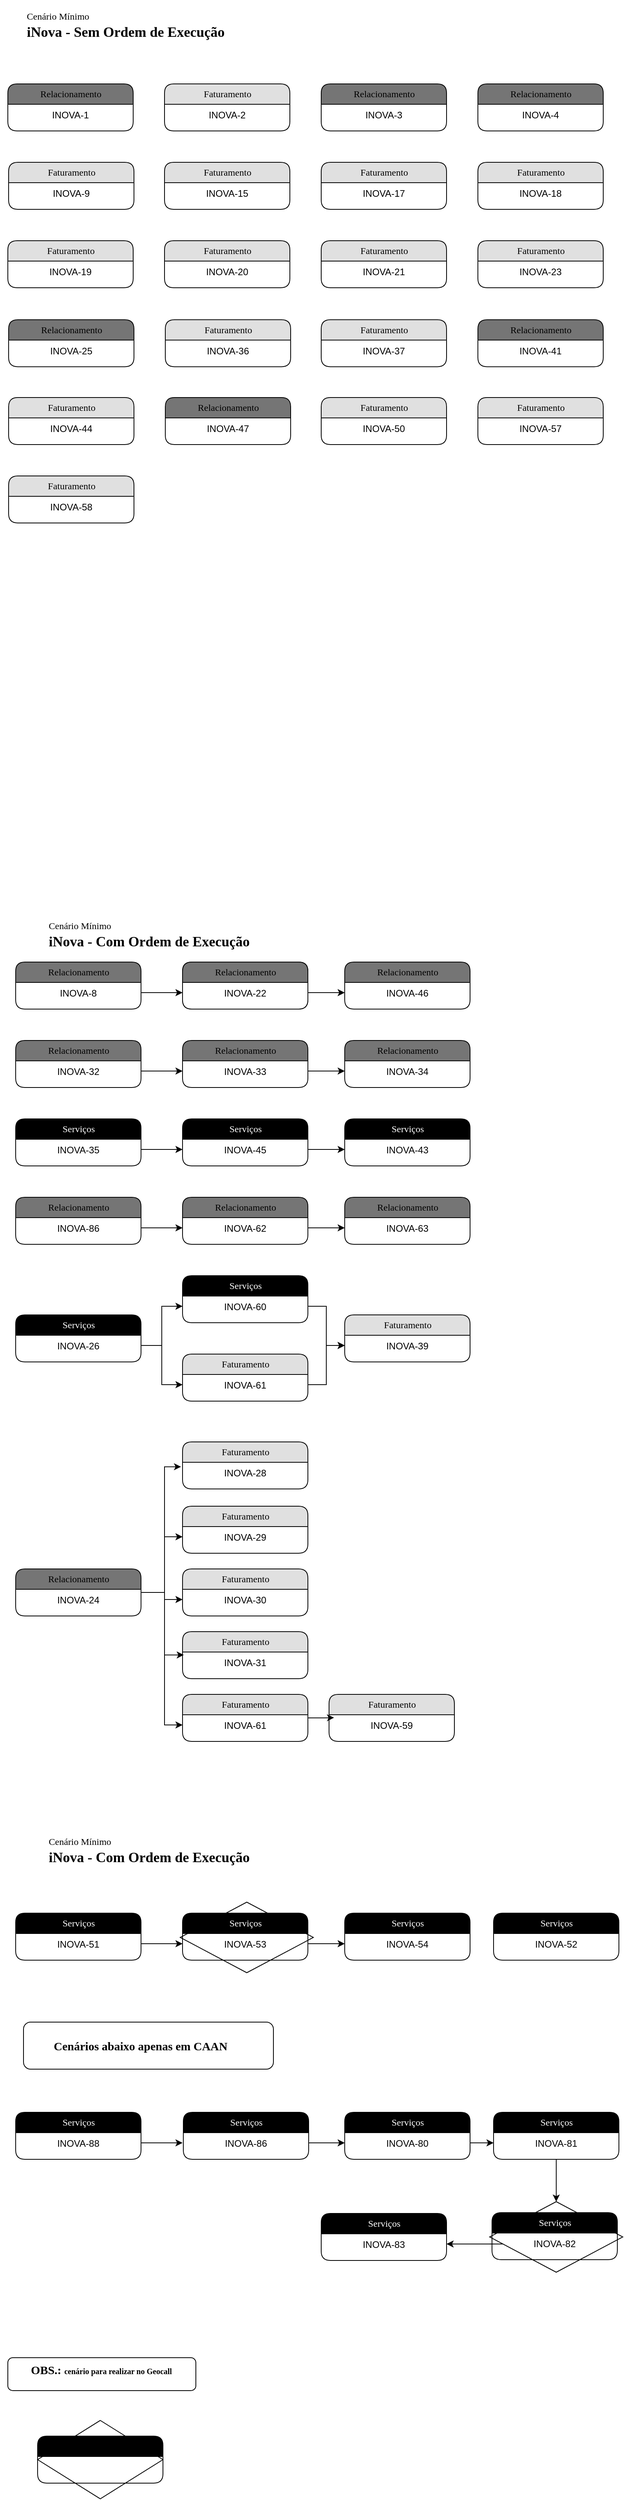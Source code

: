 <mxfile version="25.0.3">
  <diagram name="Page-1" id="5d7acffa-a066-3a61-03fe-96351882024d">
    <mxGraphModel dx="1105" dy="1634" grid="1" gridSize="10" guides="1" tooltips="1" connect="1" arrows="1" fold="1" page="1" pageScale="1" pageWidth="827" pageHeight="1169" background="#ffffff" math="0" shadow="0">
      <root>
        <mxCell id="0" />
        <mxCell id="1" parent="0" />
        <mxCell id="21ea969265ad0168-6" value="Relacionamento" style="swimlane;html=1;fontStyle=0;childLayout=stackLayout;horizontal=1;startSize=26;fillColor=#757575;horizontalStack=0;resizeParent=1;resizeLast=0;collapsible=0;marginBottom=0;swimlaneFillColor=default;align=center;rounded=1;shadow=0;comic=0;labelBackgroundColor=none;strokeWidth=1;fontFamily=Verdana;fontSize=12;swimlaneLine=1;arcSize=15;" parent="1" vertex="1">
          <mxGeometry x="30" y="-1052" width="160" height="60" as="geometry">
            <mxRectangle x="100" y="-737" width="140" height="30" as="alternateBounds" />
          </mxGeometry>
        </mxCell>
        <mxCell id="21ea969265ad0168-7" value="INOVA-1" style="text;html=1;strokeColor=none;fillColor=none;spacingLeft=4;spacingRight=4;whiteSpace=wrap;overflow=hidden;rotatable=0;points=[[0,0.5],[1,0.5]];portConstraint=eastwest;align=center;" parent="21ea969265ad0168-6" vertex="1">
          <mxGeometry y="26" width="160" height="26" as="geometry" />
        </mxCell>
        <mxCell id="HDJxrZw4YMF6eCiUrIUL-1" value="&lt;div style=&quot;text-align: left;&quot;&gt;&lt;span data-darkreader-inline-color=&quot;&quot; data-darkreader-inline-bgcolor=&quot;&quot; style=&quot;background-color: initial; color: rgb(0, 0, 0); --darkreader-inline-bgcolor: initial; --darkreader-inline-color: var(--darkreader-text-000000, #e8e6e3); font-weight: normal;&quot;&gt;&lt;font style=&quot;font-size: 12px;&quot;&gt;Cenário Mínimo&lt;/font&gt;&lt;/span&gt;&lt;/div&gt;&lt;div&gt;&lt;div&gt;iNova - Sem Ordem de Execução&lt;/div&gt;&lt;/div&gt;" style="text;html=1;align=center;verticalAlign=middle;resizable=0;points=[];autosize=1;strokeColor=none;fillColor=none;fontFamily=Verdana;fontStyle=1;fontSize=18;" vertex="1" parent="1">
          <mxGeometry x="20" y="-1159" width="320" height="60" as="geometry" />
        </mxCell>
        <mxCell id="HDJxrZw4YMF6eCiUrIUL-4" value="Faturamento" style="swimlane;html=1;fontStyle=0;childLayout=stackLayout;horizontal=1;startSize=26;fillColor=#e0e0e0;horizontalStack=0;resizeParent=1;resizeLast=0;collapsible=0;marginBottom=0;swimlaneFillColor=#ffffff;align=center;rounded=1;shadow=0;comic=0;labelBackgroundColor=none;strokeWidth=1;fontFamily=Verdana;fontSize=12;arcSize=15;" vertex="1" parent="1">
          <mxGeometry x="230" y="-1052" width="160" height="60" as="geometry" />
        </mxCell>
        <mxCell id="HDJxrZw4YMF6eCiUrIUL-5" value="INOVA-2" style="text;html=1;strokeColor=none;fillColor=none;spacingLeft=4;spacingRight=4;whiteSpace=wrap;overflow=hidden;rotatable=0;points=[[0,0.5],[1,0.5]];portConstraint=eastwest;align=center;" vertex="1" parent="HDJxrZw4YMF6eCiUrIUL-4">
          <mxGeometry y="26" width="160" height="26" as="geometry" />
        </mxCell>
        <mxCell id="HDJxrZw4YMF6eCiUrIUL-6" value="Faturamento" style="swimlane;html=1;fontStyle=0;childLayout=stackLayout;horizontal=1;startSize=26;fillColor=#e0e0e0;horizontalStack=0;resizeParent=1;resizeLast=0;collapsible=0;marginBottom=0;swimlaneFillColor=#ffffff;align=center;rounded=1;shadow=0;comic=0;labelBackgroundColor=none;strokeWidth=1;fontFamily=Verdana;fontSize=12" vertex="1" parent="1">
          <mxGeometry x="630" y="-852" width="160" height="60" as="geometry" />
        </mxCell>
        <mxCell id="HDJxrZw4YMF6eCiUrIUL-7" value="INOVA-23" style="text;html=1;strokeColor=none;fillColor=none;spacingLeft=4;spacingRight=4;whiteSpace=wrap;overflow=hidden;rotatable=0;points=[[0,0.5],[1,0.5]];portConstraint=eastwest;align=center;" vertex="1" parent="HDJxrZw4YMF6eCiUrIUL-6">
          <mxGeometry y="26" width="160" height="26" as="geometry" />
        </mxCell>
        <mxCell id="HDJxrZw4YMF6eCiUrIUL-8" value="Relacionamento" style="swimlane;html=1;fontStyle=0;childLayout=stackLayout;horizontal=1;startSize=26;fillColor=#757575;horizontalStack=0;resizeParent=1;resizeLast=0;collapsible=0;marginBottom=0;swimlaneFillColor=#ffffff;align=center;rounded=1;shadow=0;comic=0;labelBackgroundColor=none;strokeWidth=1;fontFamily=Verdana;fontSize=12;arcSize=15;" vertex="1" parent="1">
          <mxGeometry x="630" y="-1052" width="160" height="60" as="geometry" />
        </mxCell>
        <mxCell id="HDJxrZw4YMF6eCiUrIUL-9" value="INOVA-4" style="text;html=1;strokeColor=none;fillColor=none;spacingLeft=4;spacingRight=4;whiteSpace=wrap;overflow=hidden;rotatable=0;points=[[0,0.5],[1,0.5]];portConstraint=eastwest;align=center;" vertex="1" parent="HDJxrZw4YMF6eCiUrIUL-8">
          <mxGeometry y="26" width="160" height="26" as="geometry" />
        </mxCell>
        <mxCell id="HDJxrZw4YMF6eCiUrIUL-10" value="Relacionamento" style="swimlane;html=1;fontStyle=0;childLayout=stackLayout;horizontal=1;startSize=26;fillColor=#757575;horizontalStack=0;resizeParent=1;resizeLast=0;collapsible=0;marginBottom=0;swimlaneFillColor=#ffffff;align=center;rounded=1;shadow=0;comic=0;labelBackgroundColor=none;strokeWidth=1;fontFamily=Verdana;fontSize=12;arcSize=15;" vertex="1" parent="1">
          <mxGeometry x="430" y="-1052" width="160" height="60" as="geometry" />
        </mxCell>
        <mxCell id="HDJxrZw4YMF6eCiUrIUL-11" value="INOVA-3" style="text;html=1;strokeColor=none;fillColor=none;spacingLeft=4;spacingRight=4;whiteSpace=wrap;overflow=hidden;rotatable=0;points=[[0,0.5],[1,0.5]];portConstraint=eastwest;align=center;collapsible=0;" vertex="1" parent="HDJxrZw4YMF6eCiUrIUL-10">
          <mxGeometry y="26" width="160" height="26" as="geometry" />
        </mxCell>
        <mxCell id="HDJxrZw4YMF6eCiUrIUL-12" value="Faturamento" style="swimlane;html=1;fontStyle=0;childLayout=stackLayout;horizontal=1;startSize=26;fillColor=#e0e0e0;horizontalStack=0;resizeParent=1;resizeLast=0;collapsible=0;marginBottom=0;swimlaneFillColor=#ffffff;align=center;rounded=1;shadow=0;comic=0;labelBackgroundColor=none;strokeWidth=1;fontFamily=Verdana;fontSize=12;arcSize=15;" vertex="1" parent="1">
          <mxGeometry x="31" y="-952" width="160" height="60" as="geometry" />
        </mxCell>
        <mxCell id="HDJxrZw4YMF6eCiUrIUL-13" value="INOVA-9" style="text;html=1;strokeColor=none;fillColor=none;spacingLeft=4;spacingRight=4;whiteSpace=wrap;overflow=hidden;rotatable=0;points=[[0,0.5],[1,0.5]];portConstraint=eastwest;align=center;" vertex="1" parent="HDJxrZw4YMF6eCiUrIUL-12">
          <mxGeometry y="26" width="160" height="26" as="geometry" />
        </mxCell>
        <mxCell id="HDJxrZw4YMF6eCiUrIUL-16" value="Faturamento" style="swimlane;html=1;fontStyle=0;childLayout=stackLayout;horizontal=1;startSize=26;fillColor=#e0e0e0;horizontalStack=0;resizeParent=1;resizeLast=0;collapsible=0;marginBottom=0;swimlaneFillColor=#ffffff;align=center;rounded=1;shadow=0;comic=0;labelBackgroundColor=none;strokeWidth=1;fontFamily=Verdana;fontSize=12;arcSize=15;" vertex="1" parent="1">
          <mxGeometry x="630" y="-952" width="160" height="60" as="geometry" />
        </mxCell>
        <mxCell id="HDJxrZw4YMF6eCiUrIUL-17" value="INOVA-18" style="text;html=1;strokeColor=none;fillColor=none;spacingLeft=4;spacingRight=4;whiteSpace=wrap;overflow=hidden;rotatable=0;points=[[0,0.5],[1,0.5]];portConstraint=eastwest;align=center;" vertex="1" parent="HDJxrZw4YMF6eCiUrIUL-16">
          <mxGeometry y="26" width="160" height="26" as="geometry" />
        </mxCell>
        <mxCell id="HDJxrZw4YMF6eCiUrIUL-18" value="Faturamento" style="swimlane;html=1;fontStyle=0;childLayout=stackLayout;horizontal=1;startSize=26;fillColor=#e0e0e0;horizontalStack=0;resizeParent=1;resizeLast=0;collapsible=0;marginBottom=0;swimlaneFillColor=#ffffff;align=center;rounded=1;shadow=0;comic=0;labelBackgroundColor=none;strokeWidth=1;fontFamily=Verdana;fontSize=12;arcSize=15;" vertex="1" parent="1">
          <mxGeometry x="430" y="-952" width="160" height="60" as="geometry" />
        </mxCell>
        <mxCell id="HDJxrZw4YMF6eCiUrIUL-19" value="INOVA-17" style="text;html=1;strokeColor=none;fillColor=none;spacingLeft=4;spacingRight=4;whiteSpace=wrap;overflow=hidden;rotatable=0;points=[[0,0.5],[1,0.5]];portConstraint=eastwest;align=center;" vertex="1" parent="HDJxrZw4YMF6eCiUrIUL-18">
          <mxGeometry y="26" width="160" height="26" as="geometry" />
        </mxCell>
        <mxCell id="HDJxrZw4YMF6eCiUrIUL-20" value="Faturamento" style="swimlane;html=1;fontStyle=0;childLayout=stackLayout;horizontal=1;startSize=26;fillColor=#e0e0e0;horizontalStack=0;resizeParent=1;resizeLast=0;collapsible=0;marginBottom=0;swimlaneFillColor=#ffffff;align=center;rounded=1;shadow=0;comic=0;labelBackgroundColor=none;strokeWidth=1;fontFamily=Verdana;fontSize=12;arcSize=15;" vertex="1" parent="1">
          <mxGeometry x="230" y="-952" width="160" height="60" as="geometry" />
        </mxCell>
        <mxCell id="HDJxrZw4YMF6eCiUrIUL-21" value="INOVA-15" style="text;html=1;strokeColor=none;fillColor=none;spacingLeft=4;spacingRight=4;whiteSpace=wrap;overflow=hidden;rotatable=0;points=[[0,0.5],[1,0.5]];portConstraint=eastwest;align=center;" vertex="1" parent="HDJxrZw4YMF6eCiUrIUL-20">
          <mxGeometry y="26" width="160" height="26" as="geometry" />
        </mxCell>
        <mxCell id="HDJxrZw4YMF6eCiUrIUL-22" value="Faturamento" style="swimlane;html=1;fontStyle=0;childLayout=stackLayout;horizontal=1;startSize=26;fillColor=#e0e0e0;horizontalStack=0;resizeParent=1;resizeLast=0;collapsible=0;marginBottom=0;swimlaneFillColor=#ffffff;align=center;rounded=1;shadow=0;comic=0;labelBackgroundColor=none;strokeWidth=1;fontFamily=Verdana;fontSize=12;arcSize=15;" vertex="1" parent="1">
          <mxGeometry x="30" y="-852" width="160" height="60" as="geometry" />
        </mxCell>
        <mxCell id="HDJxrZw4YMF6eCiUrIUL-23" value="INOVA-19" style="text;html=1;strokeColor=none;fillColor=none;spacingLeft=4;spacingRight=4;whiteSpace=wrap;overflow=hidden;rotatable=0;points=[[0,0.5],[1,0.5]];portConstraint=eastwest;align=center;" vertex="1" parent="HDJxrZw4YMF6eCiUrIUL-22">
          <mxGeometry y="26" width="160" height="26" as="geometry" />
        </mxCell>
        <mxCell id="HDJxrZw4YMF6eCiUrIUL-47" value="Faturamento" style="swimlane;html=1;fontStyle=0;childLayout=stackLayout;horizontal=1;startSize=26;fillColor=#e0e0e0;horizontalStack=0;resizeParent=1;resizeLast=0;collapsible=0;marginBottom=0;swimlaneFillColor=#ffffff;align=center;rounded=1;shadow=0;comic=0;labelBackgroundColor=none;strokeWidth=1;fontFamily=Verdana;fontSize=12" vertex="1" parent="1">
          <mxGeometry x="630" y="-652" width="160" height="60" as="geometry" />
        </mxCell>
        <mxCell id="HDJxrZw4YMF6eCiUrIUL-48" value="INOVA-57" style="text;html=1;strokeColor=none;fillColor=none;spacingLeft=4;spacingRight=4;whiteSpace=wrap;overflow=hidden;rotatable=0;points=[[0,0.5],[1,0.5]];portConstraint=eastwest;align=center;" vertex="1" parent="HDJxrZw4YMF6eCiUrIUL-47">
          <mxGeometry y="26" width="160" height="26" as="geometry" />
        </mxCell>
        <mxCell id="HDJxrZw4YMF6eCiUrIUL-88" value="Faturamento" style="swimlane;html=1;fontStyle=0;childLayout=stackLayout;horizontal=1;startSize=26;fillColor=#e0e0e0;horizontalStack=0;resizeParent=1;resizeLast=0;collapsible=0;marginBottom=0;swimlaneFillColor=#ffffff;align=center;rounded=1;shadow=0;comic=0;labelBackgroundColor=none;strokeWidth=1;fontFamily=Verdana;fontSize=12" vertex="1" parent="1">
          <mxGeometry x="430" y="-852" width="160" height="60" as="geometry" />
        </mxCell>
        <mxCell id="HDJxrZw4YMF6eCiUrIUL-89" value="INOVA-21" style="text;html=1;strokeColor=none;fillColor=none;spacingLeft=4;spacingRight=4;whiteSpace=wrap;overflow=hidden;rotatable=0;points=[[0,0.5],[1,0.5]];portConstraint=eastwest;align=center;" vertex="1" parent="HDJxrZw4YMF6eCiUrIUL-88">
          <mxGeometry y="26" width="160" height="26" as="geometry" />
        </mxCell>
        <mxCell id="HDJxrZw4YMF6eCiUrIUL-90" value="&lt;div style=&quot;text-align: left;&quot;&gt;&lt;span data-darkreader-inline-color=&quot;&quot; data-darkreader-inline-bgcolor=&quot;&quot; style=&quot;background-color: initial; color: rgb(0, 0, 0); --darkreader-inline-bgcolor: initial; --darkreader-inline-color: var(--darkreader-text-000000, #e8e6e3); font-weight: normal;&quot;&gt;&lt;font style=&quot;font-size: 12px;&quot;&gt;Cenário Mínimo&lt;/font&gt;&lt;/span&gt;&lt;/div&gt;&lt;div&gt;&lt;div&gt;iNova - Com Ordem de Execução&lt;/div&gt;&lt;/div&gt;" style="text;html=1;align=center;verticalAlign=middle;resizable=0;points=[];autosize=1;strokeColor=none;fillColor=none;fontFamily=Verdana;fontStyle=1;fontSize=18;" vertex="1" parent="1">
          <mxGeometry x="50" y="1" width="320" height="60" as="geometry" />
        </mxCell>
        <mxCell id="HDJxrZw4YMF6eCiUrIUL-93" value="Faturamento" style="swimlane;html=1;fontStyle=0;childLayout=stackLayout;horizontal=1;startSize=26;fillColor=#e0e0e0;horizontalStack=0;resizeParent=1;resizeLast=0;collapsible=0;marginBottom=0;swimlaneFillColor=#ffffff;align=center;rounded=1;shadow=0;comic=0;labelBackgroundColor=none;strokeWidth=1;fontFamily=Verdana;fontSize=12;arcSize=15;" vertex="1" parent="1">
          <mxGeometry x="430" y="-652" width="160" height="60" as="geometry" />
        </mxCell>
        <mxCell id="HDJxrZw4YMF6eCiUrIUL-94" value="INOVA-50" style="text;html=1;strokeColor=none;fillColor=none;spacingLeft=4;spacingRight=4;whiteSpace=wrap;overflow=hidden;rotatable=0;points=[[0,0.5],[1,0.5]];portConstraint=eastwest;align=center;" vertex="1" parent="HDJxrZw4YMF6eCiUrIUL-93">
          <mxGeometry y="26" width="160" height="26" as="geometry" />
        </mxCell>
        <mxCell id="HDJxrZw4YMF6eCiUrIUL-95" value="Relacionamento" style="swimlane;html=1;fontStyle=0;childLayout=stackLayout;horizontal=1;startSize=26;fillColor=#757575;horizontalStack=0;resizeParent=1;resizeLast=0;collapsible=0;marginBottom=0;swimlaneFillColor=#ffffff;align=center;rounded=1;shadow=0;comic=0;labelBackgroundColor=none;strokeWidth=1;fontFamily=Verdana;fontSize=12;arcSize=15;" vertex="1" parent="1">
          <mxGeometry x="231" y="-652" width="160" height="60" as="geometry" />
        </mxCell>
        <mxCell id="HDJxrZw4YMF6eCiUrIUL-96" value="INOVA-47" style="text;html=1;strokeColor=none;fillColor=none;spacingLeft=4;spacingRight=4;whiteSpace=wrap;overflow=hidden;rotatable=0;points=[[0,0.5],[1,0.5]];portConstraint=eastwest;align=center;" vertex="1" parent="HDJxrZw4YMF6eCiUrIUL-95">
          <mxGeometry y="26" width="160" height="26" as="geometry" />
        </mxCell>
        <mxCell id="HDJxrZw4YMF6eCiUrIUL-111" value="Faturamento" style="swimlane;html=1;fontStyle=0;childLayout=stackLayout;horizontal=1;startSize=26;fillColor=#e0e0e0;horizontalStack=0;resizeParent=1;resizeLast=0;collapsible=0;marginBottom=0;swimlaneFillColor=#ffffff;align=center;rounded=1;shadow=0;comic=0;labelBackgroundColor=none;strokeWidth=1;fontFamily=Verdana;fontSize=12;arcSize=15;" vertex="1" parent="1">
          <mxGeometry x="230" y="-852" width="160" height="60" as="geometry" />
        </mxCell>
        <mxCell id="HDJxrZw4YMF6eCiUrIUL-112" value="INOVA-20" style="text;html=1;strokeColor=none;fillColor=none;spacingLeft=4;spacingRight=4;whiteSpace=wrap;overflow=hidden;rotatable=0;points=[[0,0.5],[1,0.5]];portConstraint=eastwest;align=center;" vertex="1" parent="HDJxrZw4YMF6eCiUrIUL-111">
          <mxGeometry y="26" width="160" height="26" as="geometry" />
        </mxCell>
        <mxCell id="HDJxrZw4YMF6eCiUrIUL-113" value="Faturamento" style="swimlane;html=1;fontStyle=0;childLayout=stackLayout;horizontal=1;startSize=26;fillColor=#e0e0e0;horizontalStack=0;resizeParent=1;resizeLast=0;collapsible=0;marginBottom=0;swimlaneFillColor=#ffffff;align=center;rounded=1;shadow=0;comic=0;labelBackgroundColor=none;strokeWidth=1;fontFamily=Verdana;fontSize=12" vertex="1" parent="1">
          <mxGeometry x="231" y="-751.25" width="160" height="60" as="geometry" />
        </mxCell>
        <mxCell id="HDJxrZw4YMF6eCiUrIUL-114" value="INOVA-36" style="text;html=1;strokeColor=none;fillColor=none;spacingLeft=4;spacingRight=4;whiteSpace=wrap;overflow=hidden;rotatable=0;points=[[0,0.5],[1,0.5]];portConstraint=eastwest;align=center;" vertex="1" parent="HDJxrZw4YMF6eCiUrIUL-113">
          <mxGeometry y="26" width="160" height="26" as="geometry" />
        </mxCell>
        <mxCell id="HDJxrZw4YMF6eCiUrIUL-115" value="Relacionamento" style="swimlane;html=1;fontStyle=0;childLayout=stackLayout;horizontal=1;startSize=26;fillColor=#757575;horizontalStack=0;resizeParent=1;resizeLast=0;collapsible=0;marginBottom=0;swimlaneFillColor=#ffffff;align=center;rounded=1;shadow=0;comic=0;labelBackgroundColor=none;strokeWidth=1;fontFamily=Verdana;fontSize=12;arcSize=15;" vertex="1" parent="1">
          <mxGeometry x="630" y="-751.25" width="160" height="60" as="geometry" />
        </mxCell>
        <mxCell id="HDJxrZw4YMF6eCiUrIUL-116" value="INOVA-41" style="text;html=1;strokeColor=none;fillColor=none;spacingLeft=4;spacingRight=4;whiteSpace=wrap;overflow=hidden;rotatable=0;points=[[0,0.5],[1,0.5]];portConstraint=eastwest;align=center;" vertex="1" parent="HDJxrZw4YMF6eCiUrIUL-115">
          <mxGeometry y="26" width="160" height="26" as="geometry" />
        </mxCell>
        <mxCell id="HDJxrZw4YMF6eCiUrIUL-117" value="Faturamento" style="swimlane;html=1;fontStyle=0;childLayout=stackLayout;horizontal=1;startSize=26;fillColor=#e0e0e0;horizontalStack=0;resizeParent=1;resizeLast=0;collapsible=0;marginBottom=0;swimlaneFillColor=#ffffff;align=center;rounded=1;shadow=0;comic=0;labelBackgroundColor=none;strokeWidth=1;fontFamily=Verdana;fontSize=12;arcSize=15;" vertex="1" parent="1">
          <mxGeometry x="31" y="-652" width="160" height="60" as="geometry" />
        </mxCell>
        <mxCell id="HDJxrZw4YMF6eCiUrIUL-118" value="INOVA-44" style="text;html=1;strokeColor=none;fillColor=none;spacingLeft=4;spacingRight=4;whiteSpace=wrap;overflow=hidden;rotatable=0;points=[[0,0.5],[1,0.5]];portConstraint=eastwest;align=center;" vertex="1" parent="HDJxrZw4YMF6eCiUrIUL-117">
          <mxGeometry y="26" width="160" height="26" as="geometry" />
        </mxCell>
        <mxCell id="HDJxrZw4YMF6eCiUrIUL-119" value="Relacionamento" style="swimlane;html=1;fontStyle=0;childLayout=stackLayout;horizontal=1;startSize=26;fillColor=#757575;horizontalStack=0;resizeParent=1;resizeLast=0;collapsible=0;marginBottom=0;swimlaneFillColor=#ffffff;align=center;rounded=1;shadow=0;comic=0;labelBackgroundColor=none;strokeWidth=1;fontFamily=Verdana;fontSize=12;arcSize=15;" vertex="1" parent="1">
          <mxGeometry x="31" y="-751.25" width="160" height="60" as="geometry" />
        </mxCell>
        <mxCell id="HDJxrZw4YMF6eCiUrIUL-120" value="INOVA-25" style="text;html=1;strokeColor=none;fillColor=none;spacingLeft=4;spacingRight=4;whiteSpace=wrap;overflow=hidden;rotatable=0;points=[[0,0.5],[1,0.5]];portConstraint=eastwest;align=center;" vertex="1" parent="HDJxrZw4YMF6eCiUrIUL-119">
          <mxGeometry y="26" width="160" height="26" as="geometry" />
        </mxCell>
        <mxCell id="HDJxrZw4YMF6eCiUrIUL-121" value="Faturamento" style="swimlane;html=1;fontStyle=0;childLayout=stackLayout;horizontal=1;startSize=26;fillColor=#e0e0e0;horizontalStack=0;resizeParent=1;resizeLast=0;collapsible=0;marginBottom=0;swimlaneFillColor=#ffffff;align=center;rounded=1;shadow=0;comic=0;labelBackgroundColor=none;strokeWidth=1;fontFamily=Verdana;fontSize=12" vertex="1" parent="1">
          <mxGeometry x="430" y="-751.25" width="160" height="60" as="geometry" />
        </mxCell>
        <mxCell id="HDJxrZw4YMF6eCiUrIUL-122" value="INOVA-37" style="text;html=1;strokeColor=none;fillColor=none;spacingLeft=4;spacingRight=4;whiteSpace=wrap;overflow=hidden;rotatable=0;points=[[0,0.5],[1,0.5]];portConstraint=eastwest;align=center;" vertex="1" parent="HDJxrZw4YMF6eCiUrIUL-121">
          <mxGeometry y="26" width="160" height="26" as="geometry" />
        </mxCell>
        <mxCell id="HDJxrZw4YMF6eCiUrIUL-123" value="Faturamento" style="swimlane;html=1;fontStyle=0;childLayout=stackLayout;horizontal=1;startSize=26;fillColor=#e0e0e0;horizontalStack=0;resizeParent=1;resizeLast=0;collapsible=0;marginBottom=0;swimlaneFillColor=#ffffff;align=center;rounded=1;shadow=0;comic=0;labelBackgroundColor=none;strokeWidth=1;fontFamily=Verdana;fontSize=12;arcSize=15;" vertex="1" parent="1">
          <mxGeometry x="31" y="-552" width="160" height="60" as="geometry" />
        </mxCell>
        <mxCell id="HDJxrZw4YMF6eCiUrIUL-124" value="INOVA-58" style="text;html=1;strokeColor=none;fillColor=none;spacingLeft=4;spacingRight=4;whiteSpace=wrap;overflow=hidden;rotatable=0;points=[[0,0.5],[1,0.5]];portConstraint=eastwest;align=center;" vertex="1" parent="HDJxrZw4YMF6eCiUrIUL-123">
          <mxGeometry y="26" width="160" height="26" as="geometry" />
        </mxCell>
        <mxCell id="HDJxrZw4YMF6eCiUrIUL-125" value="Relacionamento" style="swimlane;html=1;fontStyle=0;childLayout=stackLayout;horizontal=1;startSize=26;fillColor=#757575;horizontalStack=0;resizeParent=1;resizeLast=0;collapsible=0;marginBottom=0;swimlaneFillColor=default;align=center;rounded=1;shadow=0;comic=0;labelBackgroundColor=none;strokeWidth=1;fontFamily=Verdana;fontSize=12;swimlaneLine=1;arcSize=15;" vertex="1" parent="1">
          <mxGeometry x="40" y="68" width="160" height="60" as="geometry">
            <mxRectangle x="100" y="-737" width="140" height="30" as="alternateBounds" />
          </mxGeometry>
        </mxCell>
        <mxCell id="HDJxrZw4YMF6eCiUrIUL-126" value="INOVA-8" style="text;html=1;strokeColor=none;fillColor=none;spacingLeft=4;spacingRight=4;whiteSpace=wrap;overflow=hidden;rotatable=0;points=[[0,0.5],[1,0.5]];portConstraint=eastwest;align=center;" vertex="1" parent="HDJxrZw4YMF6eCiUrIUL-125">
          <mxGeometry y="26" width="160" height="26" as="geometry" />
        </mxCell>
        <mxCell id="HDJxrZw4YMF6eCiUrIUL-129" value="Faturamento" style="swimlane;html=1;fontStyle=0;childLayout=stackLayout;horizontal=1;startSize=26;fillColor=#e0e0e0;horizontalStack=0;resizeParent=1;resizeLast=0;collapsible=0;marginBottom=0;swimlaneFillColor=#ffffff;align=center;rounded=1;shadow=0;comic=0;labelBackgroundColor=none;strokeWidth=1;fontFamily=Verdana;fontSize=12;arcSize=15;" vertex="1" parent="1">
          <mxGeometry x="253" y="568" width="160" height="60" as="geometry" />
        </mxCell>
        <mxCell id="HDJxrZw4YMF6eCiUrIUL-130" value="INOVA-61" style="text;html=1;strokeColor=none;fillColor=none;spacingLeft=4;spacingRight=4;whiteSpace=wrap;overflow=hidden;rotatable=0;points=[[0,0.5],[1,0.5]];portConstraint=eastwest;align=center;" vertex="1" parent="HDJxrZw4YMF6eCiUrIUL-129">
          <mxGeometry y="26" width="160" height="26" as="geometry" />
        </mxCell>
        <mxCell id="HDJxrZw4YMF6eCiUrIUL-131" value="Serviços" style="swimlane;html=1;fontStyle=0;childLayout=stackLayout;horizontal=1;startSize=26;fillColor=#000000;horizontalStack=0;resizeParent=1;resizeLast=0;collapsible=0;marginBottom=0;swimlaneFillColor=#ffffff;align=center;rounded=1;shadow=0;comic=0;labelBackgroundColor=none;strokeWidth=1;fontFamily=Verdana;fontSize=12;arcSize=15;fillStyle=solid;fontColor=#FFFFFF;" vertex="1" parent="1">
          <mxGeometry x="40" y="268" width="160" height="60" as="geometry" />
        </mxCell>
        <mxCell id="HDJxrZw4YMF6eCiUrIUL-132" value="INOVA-35" style="text;html=1;strokeColor=none;fillColor=none;spacingLeft=4;spacingRight=4;whiteSpace=wrap;overflow=hidden;rotatable=0;points=[[0,0.5],[1,0.5]];portConstraint=eastwest;align=center;" vertex="1" parent="HDJxrZw4YMF6eCiUrIUL-131">
          <mxGeometry y="26" width="160" height="26" as="geometry" />
        </mxCell>
        <mxCell id="HDJxrZw4YMF6eCiUrIUL-135" value="Relacionamento" style="swimlane;html=1;fontStyle=0;childLayout=stackLayout;horizontal=1;startSize=26;fillColor=#757575;horizontalStack=0;resizeParent=1;resizeLast=0;collapsible=0;marginBottom=0;swimlaneFillColor=default;align=center;rounded=1;shadow=0;comic=0;labelBackgroundColor=none;strokeWidth=1;fontFamily=Verdana;fontSize=12;swimlaneLine=1;arcSize=15;" vertex="1" parent="1">
          <mxGeometry x="40" y="168" width="160" height="60" as="geometry">
            <mxRectangle x="100" y="-737" width="140" height="30" as="alternateBounds" />
          </mxGeometry>
        </mxCell>
        <mxCell id="HDJxrZw4YMF6eCiUrIUL-136" value="INOVA-32" style="text;html=1;strokeColor=none;fillColor=none;spacingLeft=4;spacingRight=4;whiteSpace=wrap;overflow=hidden;rotatable=0;points=[[0,0.5],[1,0.5]];portConstraint=eastwest;align=center;" vertex="1" parent="HDJxrZw4YMF6eCiUrIUL-135">
          <mxGeometry y="26" width="160" height="26" as="geometry" />
        </mxCell>
        <mxCell id="HDJxrZw4YMF6eCiUrIUL-137" value="Relacionamento" style="swimlane;html=1;fontStyle=0;childLayout=stackLayout;horizontal=1;startSize=26;fillColor=#757575;horizontalStack=0;resizeParent=1;resizeLast=0;collapsible=0;marginBottom=0;swimlaneFillColor=default;align=center;rounded=1;shadow=0;comic=0;labelBackgroundColor=none;strokeWidth=1;fontFamily=Verdana;fontSize=12;swimlaneLine=1;arcSize=15;" vertex="1" parent="1">
          <mxGeometry x="40" y="368" width="160" height="60" as="geometry">
            <mxRectangle x="100" y="-737" width="140" height="30" as="alternateBounds" />
          </mxGeometry>
        </mxCell>
        <mxCell id="HDJxrZw4YMF6eCiUrIUL-138" value="INOVA-86&lt;div&gt;&lt;br&gt;&lt;/div&gt;" style="text;html=1;strokeColor=none;fillColor=none;spacingLeft=4;spacingRight=4;whiteSpace=wrap;overflow=hidden;rotatable=0;points=[[0,0.5],[1,0.5]];portConstraint=eastwest;align=center;" vertex="1" parent="HDJxrZw4YMF6eCiUrIUL-137">
          <mxGeometry y="26" width="160" height="26" as="geometry" />
        </mxCell>
        <mxCell id="HDJxrZw4YMF6eCiUrIUL-139" value="Serviços" style="swimlane;html=1;fontStyle=0;childLayout=stackLayout;horizontal=1;startSize=26;fillColor=#000000;horizontalStack=0;resizeParent=1;resizeLast=0;collapsible=0;marginBottom=0;swimlaneFillColor=#ffffff;align=center;rounded=1;shadow=0;comic=0;labelBackgroundColor=none;strokeWidth=1;fontFamily=Verdana;fontSize=12;arcSize=15;fillStyle=solid;fontColor=#FFFFFF;" vertex="1" parent="1">
          <mxGeometry x="40" y="518" width="160" height="60" as="geometry" />
        </mxCell>
        <mxCell id="HDJxrZw4YMF6eCiUrIUL-140" value="INOVA-26" style="text;html=1;strokeColor=none;fillColor=none;spacingLeft=4;spacingRight=4;whiteSpace=wrap;overflow=hidden;rotatable=0;points=[[0,0.5],[1,0.5]];portConstraint=eastwest;align=center;" vertex="1" parent="HDJxrZw4YMF6eCiUrIUL-139">
          <mxGeometry y="26" width="160" height="26" as="geometry" />
        </mxCell>
        <mxCell id="HDJxrZw4YMF6eCiUrIUL-197" value="" style="edgeStyle=orthogonalEdgeStyle;rounded=0;orthogonalLoop=1;jettySize=auto;html=1;" edge="1" parent="1" source="HDJxrZw4YMF6eCiUrIUL-141" target="HDJxrZw4YMF6eCiUrIUL-192">
          <mxGeometry relative="1" as="geometry">
            <Array as="points">
              <mxPoint x="230" y="872" />
              <mxPoint x="230" y="881" />
            </Array>
          </mxGeometry>
        </mxCell>
        <mxCell id="HDJxrZw4YMF6eCiUrIUL-198" style="edgeStyle=orthogonalEdgeStyle;rounded=0;orthogonalLoop=1;jettySize=auto;html=1;entryX=0;entryY=0.5;entryDx=0;entryDy=0;" edge="1" parent="1" source="HDJxrZw4YMF6eCiUrIUL-141" target="HDJxrZw4YMF6eCiUrIUL-190">
          <mxGeometry relative="1" as="geometry">
            <Array as="points">
              <mxPoint x="230" y="872" />
              <mxPoint x="230" y="801" />
            </Array>
          </mxGeometry>
        </mxCell>
        <mxCell id="HDJxrZw4YMF6eCiUrIUL-203" style="edgeStyle=orthogonalEdgeStyle;rounded=0;orthogonalLoop=1;jettySize=auto;html=1;entryX=0;entryY=0.5;entryDx=0;entryDy=0;" edge="1" parent="1" source="HDJxrZw4YMF6eCiUrIUL-141" target="HDJxrZw4YMF6eCiUrIUL-196">
          <mxGeometry relative="1" as="geometry">
            <Array as="points">
              <mxPoint x="230" y="872" />
              <mxPoint x="230" y="1041" />
            </Array>
          </mxGeometry>
        </mxCell>
        <mxCell id="HDJxrZw4YMF6eCiUrIUL-141" value="Relacionamento" style="swimlane;html=1;fontStyle=0;childLayout=stackLayout;horizontal=1;startSize=26;fillColor=#757575;horizontalStack=0;resizeParent=1;resizeLast=0;collapsible=0;marginBottom=0;swimlaneFillColor=default;align=center;rounded=1;shadow=0;comic=0;labelBackgroundColor=none;strokeWidth=1;fontFamily=Verdana;fontSize=12;swimlaneLine=1;arcSize=15;" vertex="1" parent="1">
          <mxGeometry x="40" y="842" width="160" height="60" as="geometry">
            <mxRectangle x="100" y="-737" width="140" height="30" as="alternateBounds" />
          </mxGeometry>
        </mxCell>
        <mxCell id="HDJxrZw4YMF6eCiUrIUL-142" value="INOVA-24" style="text;html=1;strokeColor=none;fillColor=none;spacingLeft=4;spacingRight=4;whiteSpace=wrap;overflow=hidden;rotatable=0;points=[[0,0.5],[1,0.5]];portConstraint=eastwest;align=center;" vertex="1" parent="HDJxrZw4YMF6eCiUrIUL-141">
          <mxGeometry y="26" width="160" height="26" as="geometry" />
        </mxCell>
        <mxCell id="HDJxrZw4YMF6eCiUrIUL-143" value="Relacionamento" style="swimlane;html=1;fontStyle=0;childLayout=stackLayout;horizontal=1;startSize=26;fillColor=#757575;horizontalStack=0;resizeParent=1;resizeLast=0;collapsible=0;marginBottom=0;swimlaneFillColor=default;align=center;rounded=1;shadow=0;comic=0;labelBackgroundColor=none;strokeWidth=1;fontFamily=Verdana;fontSize=12;swimlaneLine=1;arcSize=15;" vertex="1" parent="1">
          <mxGeometry x="253" y="68" width="160" height="60" as="geometry">
            <mxRectangle x="100" y="-737" width="140" height="30" as="alternateBounds" />
          </mxGeometry>
        </mxCell>
        <mxCell id="HDJxrZw4YMF6eCiUrIUL-144" value="INOVA-1" style="text;html=1;strokeColor=none;fillColor=none;spacingLeft=4;spacingRight=4;whiteSpace=wrap;overflow=hidden;rotatable=0;points=[[0,0.5],[1,0.5]];portConstraint=eastwest;align=center;" vertex="1" parent="HDJxrZw4YMF6eCiUrIUL-143">
          <mxGeometry y="26" width="160" height="26" as="geometry" />
        </mxCell>
        <mxCell id="HDJxrZw4YMF6eCiUrIUL-145" value="" style="edgeStyle=orthogonalEdgeStyle;rounded=0;orthogonalLoop=1;jettySize=auto;html=1;" edge="1" parent="1" source="HDJxrZw4YMF6eCiUrIUL-126" target="HDJxrZw4YMF6eCiUrIUL-144">
          <mxGeometry relative="1" as="geometry" />
        </mxCell>
        <mxCell id="HDJxrZw4YMF6eCiUrIUL-146" value="Relacionamento" style="swimlane;html=1;fontStyle=0;childLayout=stackLayout;horizontal=1;startSize=26;fillColor=#757575;horizontalStack=0;resizeParent=1;resizeLast=0;collapsible=0;marginBottom=0;swimlaneFillColor=default;align=center;rounded=1;shadow=0;comic=0;labelBackgroundColor=none;strokeWidth=1;fontFamily=Verdana;fontSize=12;swimlaneLine=1;arcSize=15;" vertex="1" parent="1">
          <mxGeometry x="253" y="68" width="160" height="60" as="geometry">
            <mxRectangle x="100" y="-737" width="140" height="30" as="alternateBounds" />
          </mxGeometry>
        </mxCell>
        <mxCell id="HDJxrZw4YMF6eCiUrIUL-147" value="INOVA-22" style="text;html=1;strokeColor=none;fillColor=none;spacingLeft=4;spacingRight=4;whiteSpace=wrap;overflow=hidden;rotatable=0;points=[[0,0.5],[1,0.5]];portConstraint=eastwest;align=center;" vertex="1" parent="HDJxrZw4YMF6eCiUrIUL-146">
          <mxGeometry y="26" width="160" height="26" as="geometry" />
        </mxCell>
        <mxCell id="HDJxrZw4YMF6eCiUrIUL-148" value="Relacionamento" style="swimlane;html=1;fontStyle=0;childLayout=stackLayout;horizontal=1;startSize=26;fillColor=#757575;horizontalStack=0;resizeParent=1;resizeLast=0;collapsible=0;marginBottom=0;swimlaneFillColor=default;align=center;rounded=1;shadow=0;comic=0;labelBackgroundColor=none;strokeWidth=1;fontFamily=Verdana;fontSize=12;swimlaneLine=1;arcSize=15;" vertex="1" parent="1">
          <mxGeometry x="460" y="68" width="160" height="60" as="geometry">
            <mxRectangle x="100" y="-737" width="140" height="30" as="alternateBounds" />
          </mxGeometry>
        </mxCell>
        <mxCell id="HDJxrZw4YMF6eCiUrIUL-149" value="INOVA-46" style="text;html=1;strokeColor=none;fillColor=none;spacingLeft=4;spacingRight=4;whiteSpace=wrap;overflow=hidden;rotatable=0;points=[[0,0.5],[1,0.5]];portConstraint=eastwest;align=center;" vertex="1" parent="HDJxrZw4YMF6eCiUrIUL-148">
          <mxGeometry y="26" width="160" height="26" as="geometry" />
        </mxCell>
        <mxCell id="HDJxrZw4YMF6eCiUrIUL-152" value="" style="edgeStyle=orthogonalEdgeStyle;rounded=0;orthogonalLoop=1;jettySize=auto;html=1;" edge="1" parent="1" source="HDJxrZw4YMF6eCiUrIUL-147" target="HDJxrZw4YMF6eCiUrIUL-149">
          <mxGeometry relative="1" as="geometry" />
        </mxCell>
        <mxCell id="HDJxrZw4YMF6eCiUrIUL-153" value="Relacionamento" style="swimlane;html=1;fontStyle=0;childLayout=stackLayout;horizontal=1;startSize=26;fillColor=#757575;horizontalStack=0;resizeParent=1;resizeLast=0;collapsible=0;marginBottom=0;swimlaneFillColor=default;align=center;rounded=1;shadow=0;comic=0;labelBackgroundColor=none;strokeWidth=1;fontFamily=Verdana;fontSize=12;swimlaneLine=1;arcSize=15;" vertex="1" parent="1">
          <mxGeometry x="253" y="168" width="160" height="60" as="geometry">
            <mxRectangle x="100" y="-737" width="140" height="30" as="alternateBounds" />
          </mxGeometry>
        </mxCell>
        <mxCell id="HDJxrZw4YMF6eCiUrIUL-154" value="INOVA-33" style="text;html=1;strokeColor=none;fillColor=none;spacingLeft=4;spacingRight=4;whiteSpace=wrap;overflow=hidden;rotatable=0;points=[[0,0.5],[1,0.5]];portConstraint=eastwest;align=center;" vertex="1" parent="HDJxrZw4YMF6eCiUrIUL-153">
          <mxGeometry y="26" width="160" height="26" as="geometry" />
        </mxCell>
        <mxCell id="HDJxrZw4YMF6eCiUrIUL-155" value="" style="edgeStyle=orthogonalEdgeStyle;rounded=0;orthogonalLoop=1;jettySize=auto;html=1;" edge="1" parent="1" source="HDJxrZw4YMF6eCiUrIUL-136" target="HDJxrZw4YMF6eCiUrIUL-154">
          <mxGeometry relative="1" as="geometry" />
        </mxCell>
        <mxCell id="HDJxrZw4YMF6eCiUrIUL-156" value="Relacionamento" style="swimlane;html=1;fontStyle=0;childLayout=stackLayout;horizontal=1;startSize=26;fillColor=#757575;horizontalStack=0;resizeParent=1;resizeLast=0;collapsible=0;marginBottom=0;swimlaneFillColor=default;align=center;rounded=1;shadow=0;comic=0;labelBackgroundColor=none;strokeWidth=1;fontFamily=Verdana;fontSize=12;swimlaneLine=1;arcSize=15;" vertex="1" parent="1">
          <mxGeometry x="460" y="168" width="160" height="60" as="geometry">
            <mxRectangle x="100" y="-737" width="140" height="30" as="alternateBounds" />
          </mxGeometry>
        </mxCell>
        <mxCell id="HDJxrZw4YMF6eCiUrIUL-157" value="INOVA-34" style="text;html=1;strokeColor=none;fillColor=none;spacingLeft=4;spacingRight=4;whiteSpace=wrap;overflow=hidden;rotatable=0;points=[[0,0.5],[1,0.5]];portConstraint=eastwest;align=center;" vertex="1" parent="HDJxrZw4YMF6eCiUrIUL-156">
          <mxGeometry y="26" width="160" height="26" as="geometry" />
        </mxCell>
        <mxCell id="HDJxrZw4YMF6eCiUrIUL-158" value="" style="edgeStyle=orthogonalEdgeStyle;rounded=0;orthogonalLoop=1;jettySize=auto;html=1;" edge="1" parent="1" source="HDJxrZw4YMF6eCiUrIUL-154" target="HDJxrZw4YMF6eCiUrIUL-157">
          <mxGeometry relative="1" as="geometry" />
        </mxCell>
        <mxCell id="HDJxrZw4YMF6eCiUrIUL-159" value="Serviços" style="swimlane;html=1;fontStyle=0;childLayout=stackLayout;horizontal=1;startSize=26;fillColor=#000000;horizontalStack=0;resizeParent=1;resizeLast=0;collapsible=0;marginBottom=0;swimlaneFillColor=#ffffff;align=center;rounded=1;shadow=0;comic=0;labelBackgroundColor=none;strokeWidth=1;fontFamily=Verdana;fontSize=12;arcSize=15;fillStyle=solid;fontColor=#FFFFFF;" vertex="1" parent="1">
          <mxGeometry x="253" y="268" width="160" height="60" as="geometry" />
        </mxCell>
        <mxCell id="HDJxrZw4YMF6eCiUrIUL-160" value="INOVA-45" style="text;html=1;strokeColor=none;fillColor=none;spacingLeft=4;spacingRight=4;whiteSpace=wrap;overflow=hidden;rotatable=0;points=[[0,0.5],[1,0.5]];portConstraint=eastwest;align=center;" vertex="1" parent="HDJxrZw4YMF6eCiUrIUL-159">
          <mxGeometry y="26" width="160" height="26" as="geometry" />
        </mxCell>
        <mxCell id="HDJxrZw4YMF6eCiUrIUL-161" value="Serviços" style="swimlane;html=1;fontStyle=0;childLayout=stackLayout;horizontal=1;startSize=26;fillColor=#000000;horizontalStack=0;resizeParent=1;resizeLast=0;collapsible=0;marginBottom=0;swimlaneFillColor=#ffffff;align=center;rounded=1;shadow=0;comic=0;labelBackgroundColor=none;strokeWidth=1;fontFamily=Verdana;fontSize=12;arcSize=15;fillStyle=solid;fontColor=#FFFFFF;" vertex="1" parent="1">
          <mxGeometry x="460" y="268" width="160" height="60" as="geometry" />
        </mxCell>
        <mxCell id="HDJxrZw4YMF6eCiUrIUL-162" value="INOVA-43" style="text;html=1;strokeColor=none;fillColor=none;spacingLeft=4;spacingRight=4;whiteSpace=wrap;overflow=hidden;rotatable=0;points=[[0,0.5],[1,0.5]];portConstraint=eastwest;align=center;" vertex="1" parent="HDJxrZw4YMF6eCiUrIUL-161">
          <mxGeometry y="26" width="160" height="26" as="geometry" />
        </mxCell>
        <mxCell id="HDJxrZw4YMF6eCiUrIUL-163" value="" style="edgeStyle=orthogonalEdgeStyle;rounded=0;orthogonalLoop=1;jettySize=auto;html=1;" edge="1" parent="1" source="HDJxrZw4YMF6eCiUrIUL-132" target="HDJxrZw4YMF6eCiUrIUL-160">
          <mxGeometry relative="1" as="geometry" />
        </mxCell>
        <mxCell id="HDJxrZw4YMF6eCiUrIUL-164" value="" style="edgeStyle=orthogonalEdgeStyle;rounded=0;orthogonalLoop=1;jettySize=auto;html=1;" edge="1" parent="1" source="HDJxrZw4YMF6eCiUrIUL-160" target="HDJxrZw4YMF6eCiUrIUL-162">
          <mxGeometry relative="1" as="geometry" />
        </mxCell>
        <mxCell id="HDJxrZw4YMF6eCiUrIUL-165" value="Relacionamento" style="swimlane;html=1;fontStyle=0;childLayout=stackLayout;horizontal=1;startSize=26;fillColor=#757575;horizontalStack=0;resizeParent=1;resizeLast=0;collapsible=0;marginBottom=0;swimlaneFillColor=default;align=center;rounded=1;shadow=0;comic=0;labelBackgroundColor=none;strokeWidth=1;fontFamily=Verdana;fontSize=12;swimlaneLine=1;arcSize=15;" vertex="1" parent="1">
          <mxGeometry x="253" y="368" width="160" height="60" as="geometry">
            <mxRectangle x="100" y="-737" width="140" height="30" as="alternateBounds" />
          </mxGeometry>
        </mxCell>
        <mxCell id="HDJxrZw4YMF6eCiUrIUL-166" value="INOVA-62&lt;div&gt;&lt;br&gt;&lt;/div&gt;" style="text;html=1;strokeColor=none;fillColor=none;spacingLeft=4;spacingRight=4;whiteSpace=wrap;overflow=hidden;rotatable=0;points=[[0,0.5],[1,0.5]];portConstraint=eastwest;align=center;" vertex="1" parent="HDJxrZw4YMF6eCiUrIUL-165">
          <mxGeometry y="26" width="160" height="26" as="geometry" />
        </mxCell>
        <mxCell id="HDJxrZw4YMF6eCiUrIUL-167" value="Relacionamento" style="swimlane;html=1;fontStyle=0;childLayout=stackLayout;horizontal=1;startSize=26;fillColor=#757575;horizontalStack=0;resizeParent=1;resizeLast=0;collapsible=0;marginBottom=0;swimlaneFillColor=default;align=center;rounded=1;shadow=0;comic=0;labelBackgroundColor=none;strokeWidth=1;fontFamily=Verdana;fontSize=12;swimlaneLine=1;arcSize=15;" vertex="1" parent="1">
          <mxGeometry x="460" y="368" width="160" height="60" as="geometry">
            <mxRectangle x="100" y="-737" width="140" height="30" as="alternateBounds" />
          </mxGeometry>
        </mxCell>
        <mxCell id="HDJxrZw4YMF6eCiUrIUL-168" value="INOVA-63&lt;div&gt;&lt;br&gt;&lt;/div&gt;" style="text;html=1;strokeColor=none;fillColor=none;spacingLeft=4;spacingRight=4;whiteSpace=wrap;overflow=hidden;rotatable=0;points=[[0,0.5],[1,0.5]];portConstraint=eastwest;align=center;" vertex="1" parent="HDJxrZw4YMF6eCiUrIUL-167">
          <mxGeometry y="26" width="160" height="26" as="geometry" />
        </mxCell>
        <mxCell id="HDJxrZw4YMF6eCiUrIUL-169" value="" style="edgeStyle=orthogonalEdgeStyle;rounded=0;orthogonalLoop=1;jettySize=auto;html=1;" edge="1" parent="1" source="HDJxrZw4YMF6eCiUrIUL-138" target="HDJxrZw4YMF6eCiUrIUL-166">
          <mxGeometry relative="1" as="geometry" />
        </mxCell>
        <mxCell id="HDJxrZw4YMF6eCiUrIUL-170" value="" style="edgeStyle=orthogonalEdgeStyle;rounded=0;orthogonalLoop=1;jettySize=auto;html=1;" edge="1" parent="1" source="HDJxrZw4YMF6eCiUrIUL-166" target="HDJxrZw4YMF6eCiUrIUL-168">
          <mxGeometry relative="1" as="geometry" />
        </mxCell>
        <mxCell id="HDJxrZw4YMF6eCiUrIUL-171" value="Serviços" style="swimlane;html=1;fontStyle=0;childLayout=stackLayout;horizontal=1;startSize=26;fillColor=#000000;horizontalStack=0;resizeParent=1;resizeLast=0;collapsible=0;marginBottom=0;swimlaneFillColor=#ffffff;align=center;rounded=1;shadow=0;comic=0;labelBackgroundColor=none;strokeWidth=1;fontFamily=Verdana;fontSize=12;arcSize=15;fillStyle=solid;fontColor=#FFFFFF;" vertex="1" parent="1">
          <mxGeometry x="253" y="468" width="160" height="60" as="geometry" />
        </mxCell>
        <mxCell id="HDJxrZw4YMF6eCiUrIUL-172" value="INOVA-60" style="text;html=1;strokeColor=none;fillColor=none;spacingLeft=4;spacingRight=4;whiteSpace=wrap;overflow=hidden;rotatable=0;points=[[0,0.5],[1,0.5]];portConstraint=eastwest;align=center;" vertex="1" parent="HDJxrZw4YMF6eCiUrIUL-171">
          <mxGeometry y="26" width="160" height="26" as="geometry" />
        </mxCell>
        <mxCell id="HDJxrZw4YMF6eCiUrIUL-173" value="Faturamento" style="swimlane;html=1;fontStyle=0;childLayout=stackLayout;horizontal=1;startSize=26;fillColor=#e0e0e0;horizontalStack=0;resizeParent=1;resizeLast=0;collapsible=0;marginBottom=0;swimlaneFillColor=#ffffff;align=center;rounded=1;shadow=0;comic=0;labelBackgroundColor=none;strokeWidth=1;fontFamily=Verdana;fontSize=12;arcSize=15;" vertex="1" parent="1">
          <mxGeometry x="460" y="518" width="160" height="60" as="geometry" />
        </mxCell>
        <mxCell id="HDJxrZw4YMF6eCiUrIUL-174" value="INOVA-39" style="text;html=1;strokeColor=none;fillColor=none;spacingLeft=4;spacingRight=4;whiteSpace=wrap;overflow=hidden;rotatable=0;points=[[0,0.5],[1,0.5]];portConstraint=eastwest;align=center;" vertex="1" parent="HDJxrZw4YMF6eCiUrIUL-173">
          <mxGeometry y="26" width="160" height="26" as="geometry" />
        </mxCell>
        <mxCell id="HDJxrZw4YMF6eCiUrIUL-180" value="" style="edgeStyle=orthogonalEdgeStyle;rounded=0;orthogonalLoop=1;jettySize=auto;html=1;" edge="1" parent="1" source="HDJxrZw4YMF6eCiUrIUL-172" target="HDJxrZw4YMF6eCiUrIUL-174">
          <mxGeometry relative="1" as="geometry" />
        </mxCell>
        <mxCell id="HDJxrZw4YMF6eCiUrIUL-181" value="" style="edgeStyle=orthogonalEdgeStyle;rounded=0;orthogonalLoop=1;jettySize=auto;html=1;" edge="1" parent="1" source="HDJxrZw4YMF6eCiUrIUL-130" target="HDJxrZw4YMF6eCiUrIUL-174">
          <mxGeometry relative="1" as="geometry" />
        </mxCell>
        <mxCell id="HDJxrZw4YMF6eCiUrIUL-182" value="" style="edgeStyle=orthogonalEdgeStyle;rounded=0;orthogonalLoop=1;jettySize=auto;html=1;" edge="1" parent="1" source="HDJxrZw4YMF6eCiUrIUL-140" target="HDJxrZw4YMF6eCiUrIUL-172">
          <mxGeometry relative="1" as="geometry" />
        </mxCell>
        <mxCell id="HDJxrZw4YMF6eCiUrIUL-184" style="edgeStyle=orthogonalEdgeStyle;rounded=0;orthogonalLoop=1;jettySize=auto;html=1;entryX=0;entryY=0.5;entryDx=0;entryDy=0;" edge="1" parent="1" source="HDJxrZw4YMF6eCiUrIUL-140" target="HDJxrZw4YMF6eCiUrIUL-130">
          <mxGeometry relative="1" as="geometry" />
        </mxCell>
        <mxCell id="HDJxrZw4YMF6eCiUrIUL-187" value="Faturamento" style="swimlane;html=1;fontStyle=0;childLayout=stackLayout;horizontal=1;startSize=26;fillColor=#e0e0e0;horizontalStack=0;resizeParent=1;resizeLast=0;collapsible=0;marginBottom=0;swimlaneFillColor=#ffffff;align=center;rounded=1;shadow=0;comic=0;labelBackgroundColor=none;strokeWidth=1;fontFamily=Verdana;fontSize=12;arcSize=15;" vertex="1" parent="1">
          <mxGeometry x="253" y="680" width="160" height="60" as="geometry" />
        </mxCell>
        <mxCell id="HDJxrZw4YMF6eCiUrIUL-188" value="INOVA-28" style="text;html=1;strokeColor=none;fillColor=none;spacingLeft=4;spacingRight=4;whiteSpace=wrap;overflow=hidden;rotatable=0;points=[[0,0.5],[1,0.5]];portConstraint=eastwest;align=center;" vertex="1" parent="HDJxrZw4YMF6eCiUrIUL-187">
          <mxGeometry y="26" width="160" height="26" as="geometry" />
        </mxCell>
        <mxCell id="HDJxrZw4YMF6eCiUrIUL-189" value="Faturamento" style="swimlane;html=1;fontStyle=0;childLayout=stackLayout;horizontal=1;startSize=26;fillColor=#e0e0e0;horizontalStack=0;resizeParent=1;resizeLast=0;collapsible=0;marginBottom=0;swimlaneFillColor=#ffffff;align=center;rounded=1;shadow=0;comic=0;labelBackgroundColor=none;strokeWidth=1;fontFamily=Verdana;fontSize=12;arcSize=15;" vertex="1" parent="1">
          <mxGeometry x="253" y="762" width="160" height="60" as="geometry" />
        </mxCell>
        <mxCell id="HDJxrZw4YMF6eCiUrIUL-190" value="INOVA-29" style="text;html=1;strokeColor=none;fillColor=none;spacingLeft=4;spacingRight=4;whiteSpace=wrap;overflow=hidden;rotatable=0;points=[[0,0.5],[1,0.5]];portConstraint=eastwest;align=center;" vertex="1" parent="HDJxrZw4YMF6eCiUrIUL-189">
          <mxGeometry y="26" width="160" height="26" as="geometry" />
        </mxCell>
        <mxCell id="HDJxrZw4YMF6eCiUrIUL-191" value="Faturamento" style="swimlane;html=1;fontStyle=0;childLayout=stackLayout;horizontal=1;startSize=26;fillColor=#e0e0e0;horizontalStack=0;resizeParent=1;resizeLast=0;collapsible=0;marginBottom=0;swimlaneFillColor=#ffffff;align=center;rounded=1;shadow=0;comic=0;labelBackgroundColor=none;strokeWidth=1;fontFamily=Verdana;fontSize=12;arcSize=15;" vertex="1" parent="1">
          <mxGeometry x="253" y="842" width="160" height="60" as="geometry" />
        </mxCell>
        <mxCell id="HDJxrZw4YMF6eCiUrIUL-192" value="INOVA-30" style="text;html=1;strokeColor=none;fillColor=none;spacingLeft=4;spacingRight=4;whiteSpace=wrap;overflow=hidden;rotatable=0;points=[[0,0.5],[1,0.5]];portConstraint=eastwest;align=center;" vertex="1" parent="HDJxrZw4YMF6eCiUrIUL-191">
          <mxGeometry y="26" width="160" height="26" as="geometry" />
        </mxCell>
        <mxCell id="HDJxrZw4YMF6eCiUrIUL-193" value="Faturamento" style="swimlane;html=1;fontStyle=0;childLayout=stackLayout;horizontal=1;startSize=26;fillColor=#e0e0e0;horizontalStack=0;resizeParent=1;resizeLast=0;collapsible=0;marginBottom=0;swimlaneFillColor=#ffffff;align=center;rounded=1;shadow=0;comic=0;labelBackgroundColor=none;strokeWidth=1;fontFamily=Verdana;fontSize=12;arcSize=15;" vertex="1" parent="1">
          <mxGeometry x="253" y="922" width="160" height="60" as="geometry" />
        </mxCell>
        <mxCell id="HDJxrZw4YMF6eCiUrIUL-194" value="INOVA-31" style="text;html=1;strokeColor=none;fillColor=none;spacingLeft=4;spacingRight=4;whiteSpace=wrap;overflow=hidden;rotatable=0;points=[[0,0.5],[1,0.5]];portConstraint=eastwest;align=center;" vertex="1" parent="HDJxrZw4YMF6eCiUrIUL-193">
          <mxGeometry y="26" width="160" height="26" as="geometry" />
        </mxCell>
        <mxCell id="HDJxrZw4YMF6eCiUrIUL-195" value="Faturamento" style="swimlane;html=1;fontStyle=0;childLayout=stackLayout;horizontal=1;startSize=26;fillColor=#e0e0e0;horizontalStack=0;resizeParent=1;resizeLast=0;collapsible=0;marginBottom=0;swimlaneFillColor=#ffffff;align=center;rounded=1;shadow=0;comic=0;labelBackgroundColor=none;strokeWidth=1;fontFamily=Verdana;fontSize=12;arcSize=15;" vertex="1" parent="1">
          <mxGeometry x="253" y="1002" width="160" height="60" as="geometry" />
        </mxCell>
        <mxCell id="HDJxrZw4YMF6eCiUrIUL-196" value="INOVA-61" style="text;html=1;strokeColor=none;fillColor=none;spacingLeft=4;spacingRight=4;whiteSpace=wrap;overflow=hidden;rotatable=0;points=[[0,0.5],[1,0.5]];portConstraint=eastwest;align=center;" vertex="1" parent="HDJxrZw4YMF6eCiUrIUL-195">
          <mxGeometry y="26" width="160" height="26" as="geometry" />
        </mxCell>
        <mxCell id="HDJxrZw4YMF6eCiUrIUL-199" style="edgeStyle=orthogonalEdgeStyle;rounded=0;orthogonalLoop=1;jettySize=auto;html=1;entryX=-0.012;entryY=0.219;entryDx=0;entryDy=0;entryPerimeter=0;" edge="1" parent="1" source="HDJxrZw4YMF6eCiUrIUL-141" target="HDJxrZw4YMF6eCiUrIUL-188">
          <mxGeometry relative="1" as="geometry">
            <Array as="points">
              <mxPoint x="230" y="872" />
              <mxPoint x="230" y="712" />
            </Array>
          </mxGeometry>
        </mxCell>
        <mxCell id="HDJxrZw4YMF6eCiUrIUL-201" style="edgeStyle=orthogonalEdgeStyle;rounded=0;orthogonalLoop=1;jettySize=auto;html=1;entryX=0.01;entryY=0.143;entryDx=0;entryDy=0;entryPerimeter=0;" edge="1" parent="1" source="HDJxrZw4YMF6eCiUrIUL-141" target="HDJxrZw4YMF6eCiUrIUL-194">
          <mxGeometry relative="1" as="geometry">
            <Array as="points">
              <mxPoint x="230" y="872" />
              <mxPoint x="230" y="952" />
            </Array>
          </mxGeometry>
        </mxCell>
        <mxCell id="HDJxrZw4YMF6eCiUrIUL-204" value="Faturamento" style="swimlane;html=1;fontStyle=0;childLayout=stackLayout;horizontal=1;startSize=26;fillColor=#e0e0e0;horizontalStack=0;resizeParent=1;resizeLast=0;collapsible=0;marginBottom=0;swimlaneFillColor=#ffffff;align=center;rounded=1;shadow=0;comic=0;labelBackgroundColor=none;strokeWidth=1;fontFamily=Verdana;fontSize=12;arcSize=15;" vertex="1" parent="1">
          <mxGeometry x="440" y="1002" width="160" height="60" as="geometry" />
        </mxCell>
        <mxCell id="HDJxrZw4YMF6eCiUrIUL-205" value="INOVA-59" style="text;html=1;strokeColor=none;fillColor=none;spacingLeft=4;spacingRight=4;whiteSpace=wrap;overflow=hidden;rotatable=0;points=[[0,0.5],[1,0.5]];portConstraint=eastwest;align=center;" vertex="1" parent="HDJxrZw4YMF6eCiUrIUL-204">
          <mxGeometry y="26" width="160" height="26" as="geometry" />
        </mxCell>
        <mxCell id="HDJxrZw4YMF6eCiUrIUL-211" style="edgeStyle=orthogonalEdgeStyle;rounded=0;orthogonalLoop=1;jettySize=auto;html=1;entryX=0.04;entryY=0.143;entryDx=0;entryDy=0;entryPerimeter=0;" edge="1" parent="1" source="HDJxrZw4YMF6eCiUrIUL-195" target="HDJxrZw4YMF6eCiUrIUL-205">
          <mxGeometry relative="1" as="geometry" />
        </mxCell>
        <mxCell id="HDJxrZw4YMF6eCiUrIUL-212" value="&lt;div style=&quot;text-align: left;&quot;&gt;&lt;span data-darkreader-inline-color=&quot;&quot; data-darkreader-inline-bgcolor=&quot;&quot; style=&quot;background-color: initial; color: rgb(0, 0, 0); --darkreader-inline-bgcolor: initial; --darkreader-inline-color: var(--darkreader-text-000000, #e8e6e3); font-weight: normal;&quot;&gt;&lt;font style=&quot;font-size: 12px;&quot;&gt;Cenário Mínimo&lt;/font&gt;&lt;/span&gt;&lt;/div&gt;&lt;div&gt;&lt;div&gt;iNova - Com Ordem de Execução&lt;/div&gt;&lt;/div&gt;" style="text;html=1;align=center;verticalAlign=middle;resizable=0;points=[];autosize=1;strokeColor=none;fillColor=none;fontFamily=Verdana;fontStyle=1;fontSize=18;" vertex="1" parent="1">
          <mxGeometry x="50" y="1169" width="320" height="60" as="geometry" />
        </mxCell>
        <mxCell id="HDJxrZw4YMF6eCiUrIUL-219" value="" style="edgeStyle=orthogonalEdgeStyle;rounded=0;orthogonalLoop=1;jettySize=auto;html=1;" edge="1" parent="1">
          <mxGeometry relative="1" as="geometry">
            <mxPoint x="200" y="1320.0" as="sourcePoint" />
            <mxPoint x="253.0" y="1320.0" as="targetPoint" />
          </mxGeometry>
        </mxCell>
        <mxCell id="HDJxrZw4YMF6eCiUrIUL-224" value="" style="edgeStyle=orthogonalEdgeStyle;rounded=0;orthogonalLoop=1;jettySize=auto;html=1;" edge="1" parent="1">
          <mxGeometry relative="1" as="geometry">
            <mxPoint x="413" y="1320.0" as="sourcePoint" />
            <mxPoint x="460" y="1320.0" as="targetPoint" />
          </mxGeometry>
        </mxCell>
        <mxCell id="HDJxrZw4YMF6eCiUrIUL-231" value="Serviços" style="swimlane;html=1;fontStyle=0;childLayout=stackLayout;horizontal=1;startSize=26;fillColor=#000000;horizontalStack=0;resizeParent=1;resizeLast=0;collapsible=0;marginBottom=0;swimlaneFillColor=#ffffff;align=center;rounded=1;shadow=0;comic=0;labelBackgroundColor=none;strokeWidth=1;fontFamily=Verdana;fontSize=12;arcSize=15;fillStyle=solid;fontColor=#FFFFFF;" vertex="1" parent="1">
          <mxGeometry x="40" y="1281" width="160" height="60" as="geometry" />
        </mxCell>
        <mxCell id="HDJxrZw4YMF6eCiUrIUL-232" value="INOVA-51" style="text;html=1;strokeColor=none;fillColor=none;spacingLeft=4;spacingRight=4;whiteSpace=wrap;overflow=hidden;rotatable=0;points=[[0,0.5],[1,0.5]];portConstraint=eastwest;align=center;" vertex="1" parent="HDJxrZw4YMF6eCiUrIUL-231">
          <mxGeometry y="26" width="160" height="26" as="geometry" />
        </mxCell>
        <mxCell id="HDJxrZw4YMF6eCiUrIUL-235" value="Serviços" style="swimlane;html=1;fontStyle=0;childLayout=stackLayout;horizontal=1;startSize=26;fillColor=#000000;horizontalStack=0;resizeParent=1;resizeLast=0;collapsible=0;marginBottom=0;swimlaneFillColor=#ffffff;align=center;rounded=1;shadow=0;comic=0;labelBackgroundColor=none;strokeWidth=1;fontFamily=Verdana;fontSize=12;arcSize=15;fillStyle=solid;fontColor=#FFFFFF;" vertex="1" parent="1">
          <mxGeometry x="253" y="1281" width="160" height="60" as="geometry" />
        </mxCell>
        <mxCell id="HDJxrZw4YMF6eCiUrIUL-236" value="INOVA-53" style="text;html=1;strokeColor=none;fillColor=none;spacingLeft=4;spacingRight=4;whiteSpace=wrap;overflow=hidden;rotatable=0;points=[[0,0.5],[1,0.5]];portConstraint=eastwest;align=center;" vertex="1" parent="HDJxrZw4YMF6eCiUrIUL-235">
          <mxGeometry y="26" width="160" height="26" as="geometry" />
        </mxCell>
        <mxCell id="HDJxrZw4YMF6eCiUrIUL-237" value="Serviços" style="swimlane;html=1;fontStyle=0;childLayout=stackLayout;horizontal=1;startSize=26;fillColor=#000000;horizontalStack=0;resizeParent=1;resizeLast=0;collapsible=0;marginBottom=0;swimlaneFillColor=#ffffff;align=center;rounded=1;shadow=0;comic=0;labelBackgroundColor=none;strokeWidth=1;fontFamily=Verdana;fontSize=12;arcSize=15;fillStyle=solid;fontColor=#FFFFFF;" vertex="1" parent="1">
          <mxGeometry x="460" y="1281" width="160" height="60" as="geometry" />
        </mxCell>
        <mxCell id="HDJxrZw4YMF6eCiUrIUL-238" value="INOVA-54" style="text;html=1;strokeColor=none;fillColor=none;spacingLeft=4;spacingRight=4;whiteSpace=wrap;overflow=hidden;rotatable=0;points=[[0,0.5],[1,0.5]];portConstraint=eastwest;align=center;" vertex="1" parent="HDJxrZw4YMF6eCiUrIUL-237">
          <mxGeometry y="26" width="160" height="26" as="geometry" />
        </mxCell>
        <mxCell id="HDJxrZw4YMF6eCiUrIUL-239" value="Serviços" style="swimlane;html=1;fontStyle=0;childLayout=stackLayout;horizontal=1;startSize=26;fillColor=#000000;horizontalStack=0;resizeParent=1;resizeLast=0;collapsible=0;marginBottom=0;swimlaneFillColor=#ffffff;align=center;rounded=1;shadow=0;comic=0;labelBackgroundColor=none;strokeWidth=1;fontFamily=Verdana;fontSize=12;arcSize=15;fillStyle=solid;fontColor=#FFFFFF;" vertex="1" parent="1">
          <mxGeometry x="650" y="1281" width="160" height="60" as="geometry" />
        </mxCell>
        <mxCell id="HDJxrZw4YMF6eCiUrIUL-240" value="INOVA-52" style="text;html=1;strokeColor=none;fillColor=none;spacingLeft=4;spacingRight=4;whiteSpace=wrap;overflow=hidden;rotatable=0;points=[[0,0.5],[1,0.5]];portConstraint=eastwest;align=center;" vertex="1" parent="HDJxrZw4YMF6eCiUrIUL-239">
          <mxGeometry y="26" width="160" height="26" as="geometry" />
        </mxCell>
        <mxCell id="HDJxrZw4YMF6eCiUrIUL-243" value="" style="rhombus;whiteSpace=wrap;html=1;fillColor=none;" vertex="1" parent="1">
          <mxGeometry x="250" y="1267" width="170" height="90" as="geometry" />
        </mxCell>
        <mxCell id="HDJxrZw4YMF6eCiUrIUL-244" value="" style="edgeStyle=orthogonalEdgeStyle;rounded=0;orthogonalLoop=1;jettySize=auto;html=1;" edge="1" parent="1">
          <mxGeometry relative="1" as="geometry">
            <mxPoint x="200" y="1574.0" as="sourcePoint" />
            <mxPoint x="253.0" y="1574.0" as="targetPoint" />
          </mxGeometry>
        </mxCell>
        <mxCell id="HDJxrZw4YMF6eCiUrIUL-245" value="" style="edgeStyle=orthogonalEdgeStyle;rounded=0;orthogonalLoop=1;jettySize=auto;html=1;" edge="1" parent="1">
          <mxGeometry relative="1" as="geometry">
            <mxPoint x="413" y="1574.0" as="sourcePoint" />
            <mxPoint x="460" y="1574.0" as="targetPoint" />
          </mxGeometry>
        </mxCell>
        <mxCell id="HDJxrZw4YMF6eCiUrIUL-246" value="Serviços" style="swimlane;html=1;fontStyle=0;childLayout=stackLayout;horizontal=1;startSize=26;fillColor=#000000;horizontalStack=0;resizeParent=1;resizeLast=0;collapsible=0;marginBottom=0;swimlaneFillColor=#ffffff;align=center;rounded=1;shadow=0;comic=0;labelBackgroundColor=none;strokeWidth=1;fontFamily=Verdana;fontSize=12;arcSize=15;fillStyle=solid;fontColor=#FFFFFF;" vertex="1" parent="1">
          <mxGeometry x="40" y="1535" width="160" height="60" as="geometry" />
        </mxCell>
        <mxCell id="HDJxrZw4YMF6eCiUrIUL-247" value="INOVA-88" style="text;html=1;strokeColor=none;fillColor=none;spacingLeft=4;spacingRight=4;whiteSpace=wrap;overflow=hidden;rotatable=0;points=[[0,0.5],[1,0.5]];portConstraint=eastwest;align=center;" vertex="1" parent="HDJxrZw4YMF6eCiUrIUL-246">
          <mxGeometry y="26" width="160" height="26" as="geometry" />
        </mxCell>
        <mxCell id="HDJxrZw4YMF6eCiUrIUL-248" value="Serviços" style="swimlane;html=1;fontStyle=0;childLayout=stackLayout;horizontal=1;startSize=26;fillColor=#000000;horizontalStack=0;resizeParent=1;resizeLast=0;collapsible=0;marginBottom=0;swimlaneFillColor=#ffffff;align=center;rounded=1;shadow=0;comic=0;labelBackgroundColor=none;strokeWidth=1;fontFamily=Verdana;fontSize=12;arcSize=15;fillStyle=solid;fontColor=#FFFFFF;" vertex="1" parent="1">
          <mxGeometry x="648" y="1663" width="160" height="60" as="geometry" />
        </mxCell>
        <mxCell id="HDJxrZw4YMF6eCiUrIUL-249" value="INOVA-82" style="text;html=1;strokeColor=none;fillColor=none;spacingLeft=4;spacingRight=4;whiteSpace=wrap;overflow=hidden;rotatable=0;points=[[0,0.5],[1,0.5]];portConstraint=eastwest;align=center;" vertex="1" parent="HDJxrZw4YMF6eCiUrIUL-248">
          <mxGeometry y="26" width="160" height="26" as="geometry" />
        </mxCell>
        <mxCell id="HDJxrZw4YMF6eCiUrIUL-250" value="Serviços" style="swimlane;html=1;fontStyle=0;childLayout=stackLayout;horizontal=1;startSize=26;fillColor=#000000;horizontalStack=0;resizeParent=1;resizeLast=0;collapsible=0;marginBottom=0;swimlaneFillColor=#ffffff;align=center;rounded=1;shadow=0;comic=0;labelBackgroundColor=none;strokeWidth=1;fontFamily=Verdana;fontSize=12;arcSize=15;fillStyle=solid;fontColor=#FFFFFF;" vertex="1" parent="1">
          <mxGeometry x="254" y="1535" width="160" height="60" as="geometry" />
        </mxCell>
        <mxCell id="HDJxrZw4YMF6eCiUrIUL-251" value="INOVA-86" style="text;html=1;strokeColor=none;fillColor=none;spacingLeft=4;spacingRight=4;whiteSpace=wrap;overflow=hidden;rotatable=0;points=[[0,0.5],[1,0.5]];portConstraint=eastwest;align=center;" vertex="1" parent="HDJxrZw4YMF6eCiUrIUL-250">
          <mxGeometry y="26" width="160" height="26" as="geometry" />
        </mxCell>
        <mxCell id="HDJxrZw4YMF6eCiUrIUL-252" value="Serviços" style="swimlane;html=1;fontStyle=0;childLayout=stackLayout;horizontal=1;startSize=26;fillColor=#000000;horizontalStack=0;resizeParent=1;resizeLast=0;collapsible=0;marginBottom=0;swimlaneFillColor=#ffffff;align=center;rounded=1;shadow=0;comic=0;labelBackgroundColor=none;strokeWidth=1;fontFamily=Verdana;fontSize=12;arcSize=15;fillStyle=solid;fontColor=#FFFFFF;" vertex="1" parent="1">
          <mxGeometry x="460" y="1535" width="160" height="60" as="geometry" />
        </mxCell>
        <mxCell id="HDJxrZw4YMF6eCiUrIUL-253" value="INOVA-80" style="text;html=1;strokeColor=none;fillColor=none;spacingLeft=4;spacingRight=4;whiteSpace=wrap;overflow=hidden;rotatable=0;points=[[0,0.5],[1,0.5]];portConstraint=eastwest;align=center;" vertex="1" parent="HDJxrZw4YMF6eCiUrIUL-252">
          <mxGeometry y="26" width="160" height="26" as="geometry" />
        </mxCell>
        <mxCell id="HDJxrZw4YMF6eCiUrIUL-275" value="" style="edgeStyle=orthogonalEdgeStyle;rounded=0;orthogonalLoop=1;jettySize=auto;html=1;" edge="1" parent="1" source="HDJxrZw4YMF6eCiUrIUL-254" target="HDJxrZw4YMF6eCiUrIUL-263">
          <mxGeometry relative="1" as="geometry">
            <Array as="points">
              <mxPoint x="630" y="1703" />
              <mxPoint x="630" y="1703" />
            </Array>
          </mxGeometry>
        </mxCell>
        <mxCell id="HDJxrZw4YMF6eCiUrIUL-254" value="" style="rhombus;whiteSpace=wrap;html=1;fillColor=none;" vertex="1" parent="1">
          <mxGeometry x="645" y="1649" width="170" height="90" as="geometry" />
        </mxCell>
        <mxCell id="HDJxrZw4YMF6eCiUrIUL-257" value="" style="rounded=1;whiteSpace=wrap;html=1;" vertex="1" parent="1">
          <mxGeometry x="50" y="1420" width="319" height="60" as="geometry" />
        </mxCell>
        <mxCell id="HDJxrZw4YMF6eCiUrIUL-258" value="&lt;div style=&quot;text-align: left;&quot;&gt;&lt;span style=&quot;background-color: initial; text-align: center;&quot;&gt;Cenários abaixo apenas em CAAN&lt;/span&gt;&lt;/div&gt;" style="text;html=1;align=center;verticalAlign=middle;resizable=0;points=[];autosize=1;strokeColor=none;fillColor=none;fontFamily=Verdana;fontStyle=1;fontSize=15;" vertex="1" parent="1">
          <mxGeometry x="59" y="1435" width="280" height="30" as="geometry" />
        </mxCell>
        <mxCell id="HDJxrZw4YMF6eCiUrIUL-273" value="" style="edgeStyle=orthogonalEdgeStyle;rounded=0;orthogonalLoop=1;jettySize=auto;html=1;" edge="1" parent="1" source="HDJxrZw4YMF6eCiUrIUL-259" target="HDJxrZw4YMF6eCiUrIUL-254">
          <mxGeometry relative="1" as="geometry" />
        </mxCell>
        <mxCell id="HDJxrZw4YMF6eCiUrIUL-259" value="Serviços" style="swimlane;html=1;fontStyle=0;childLayout=stackLayout;horizontal=1;startSize=26;fillColor=#000000;horizontalStack=0;resizeParent=1;resizeLast=0;collapsible=0;marginBottom=0;swimlaneFillColor=#ffffff;align=center;rounded=1;shadow=0;comic=0;labelBackgroundColor=none;strokeWidth=1;fontFamily=Verdana;fontSize=12;arcSize=15;fillStyle=solid;fontColor=#FFFFFF;" vertex="1" parent="1">
          <mxGeometry x="650" y="1535" width="160" height="60" as="geometry" />
        </mxCell>
        <mxCell id="HDJxrZw4YMF6eCiUrIUL-260" value="INOVA-81" style="text;html=1;strokeColor=none;fillColor=none;spacingLeft=4;spacingRight=4;whiteSpace=wrap;overflow=hidden;rotatable=0;points=[[0,0.5],[1,0.5]];portConstraint=eastwest;align=center;" vertex="1" parent="HDJxrZw4YMF6eCiUrIUL-259">
          <mxGeometry y="26" width="160" height="26" as="geometry" />
        </mxCell>
        <mxCell id="HDJxrZw4YMF6eCiUrIUL-262" value="Serviços" style="swimlane;html=1;fontStyle=0;childLayout=stackLayout;horizontal=1;startSize=26;fillColor=#000000;horizontalStack=0;resizeParent=1;resizeLast=0;collapsible=0;marginBottom=0;swimlaneFillColor=#ffffff;align=center;rounded=1;shadow=0;comic=0;labelBackgroundColor=none;strokeWidth=1;fontFamily=Verdana;fontSize=12;arcSize=15;fillStyle=solid;fontColor=#FFFFFF;" vertex="1" parent="1">
          <mxGeometry x="430" y="1664" width="160" height="60" as="geometry" />
        </mxCell>
        <mxCell id="HDJxrZw4YMF6eCiUrIUL-263" value="INOVA-83" style="text;html=1;strokeColor=none;fillColor=none;spacingLeft=4;spacingRight=4;whiteSpace=wrap;overflow=hidden;rotatable=0;points=[[0,0.5],[1,0.5]];portConstraint=eastwest;align=center;" vertex="1" parent="HDJxrZw4YMF6eCiUrIUL-262">
          <mxGeometry y="26" width="160" height="26" as="geometry" />
        </mxCell>
        <mxCell id="HDJxrZw4YMF6eCiUrIUL-270" style="edgeStyle=orthogonalEdgeStyle;rounded=0;orthogonalLoop=1;jettySize=auto;html=1;entryX=0;entryY=0.5;entryDx=0;entryDy=0;" edge="1" parent="1" source="HDJxrZw4YMF6eCiUrIUL-253" target="HDJxrZw4YMF6eCiUrIUL-260">
          <mxGeometry relative="1" as="geometry" />
        </mxCell>
        <mxCell id="HDJxrZw4YMF6eCiUrIUL-276" value="" style="swimlane;html=1;fontStyle=0;childLayout=stackLayout;horizontal=1;startSize=26;fillColor=#000000;horizontalStack=0;resizeParent=1;resizeLast=0;collapsible=0;marginBottom=0;swimlaneFillColor=#ffffff;align=center;rounded=1;shadow=0;comic=0;labelBackgroundColor=none;strokeWidth=1;fontFamily=Verdana;fontSize=12;arcSize=15;fillStyle=solid;fontColor=#FFFFFF;" vertex="1" parent="1">
          <mxGeometry x="68" y="1948" width="160" height="60" as="geometry" />
        </mxCell>
        <mxCell id="HDJxrZw4YMF6eCiUrIUL-278" value="" style="rhombus;whiteSpace=wrap;html=1;fillColor=none;" vertex="1" parent="1">
          <mxGeometry x="68" y="1928" width="160" height="100" as="geometry" />
        </mxCell>
        <mxCell id="HDJxrZw4YMF6eCiUrIUL-279" value="" style="rounded=1;whiteSpace=wrap;html=1;" vertex="1" parent="1">
          <mxGeometry x="30" y="1848" width="240" height="42" as="geometry" />
        </mxCell>
        <mxCell id="HDJxrZw4YMF6eCiUrIUL-280" value="&lt;div style=&quot;text-align: left;&quot;&gt;&lt;span style=&quot;background-color: initial; text-align: center;&quot;&gt;OBS.: &lt;font style=&quot;font-size: 10px;&quot;&gt;cenário para realizar no Geocall&lt;/font&gt;&lt;/span&gt;&lt;/div&gt;" style="text;html=1;align=center;verticalAlign=middle;resizable=0;points=[];autosize=1;strokeColor=none;fillColor=none;fontFamily=Verdana;fontStyle=1;fontSize=15;" vertex="1" parent="1">
          <mxGeometry x="34" y="1848" width="230" height="30" as="geometry" />
        </mxCell>
      </root>
    </mxGraphModel>
  </diagram>
</mxfile>

